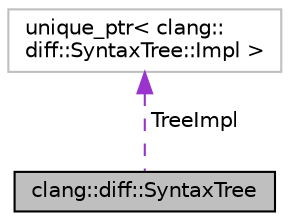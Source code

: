 digraph "clang::diff::SyntaxTree"
{
 // LATEX_PDF_SIZE
  bgcolor="transparent";
  edge [fontname="Helvetica",fontsize="10",labelfontname="Helvetica",labelfontsize="10"];
  node [fontname="Helvetica",fontsize="10",shape=record];
  Node1 [label="clang::diff::SyntaxTree",height=0.2,width=0.4,color="black", fillcolor="grey75", style="filled", fontcolor="black",tooltip="SyntaxTree objects represent subtrees of the AST."];
  Node2 -> Node1 [dir="back",color="darkorchid3",fontsize="10",style="dashed",label=" TreeImpl" ,fontname="Helvetica"];
  Node2 [label="unique_ptr\< clang::\ldiff::SyntaxTree::Impl \>",height=0.2,width=0.4,color="grey75",tooltip=" "];
}
